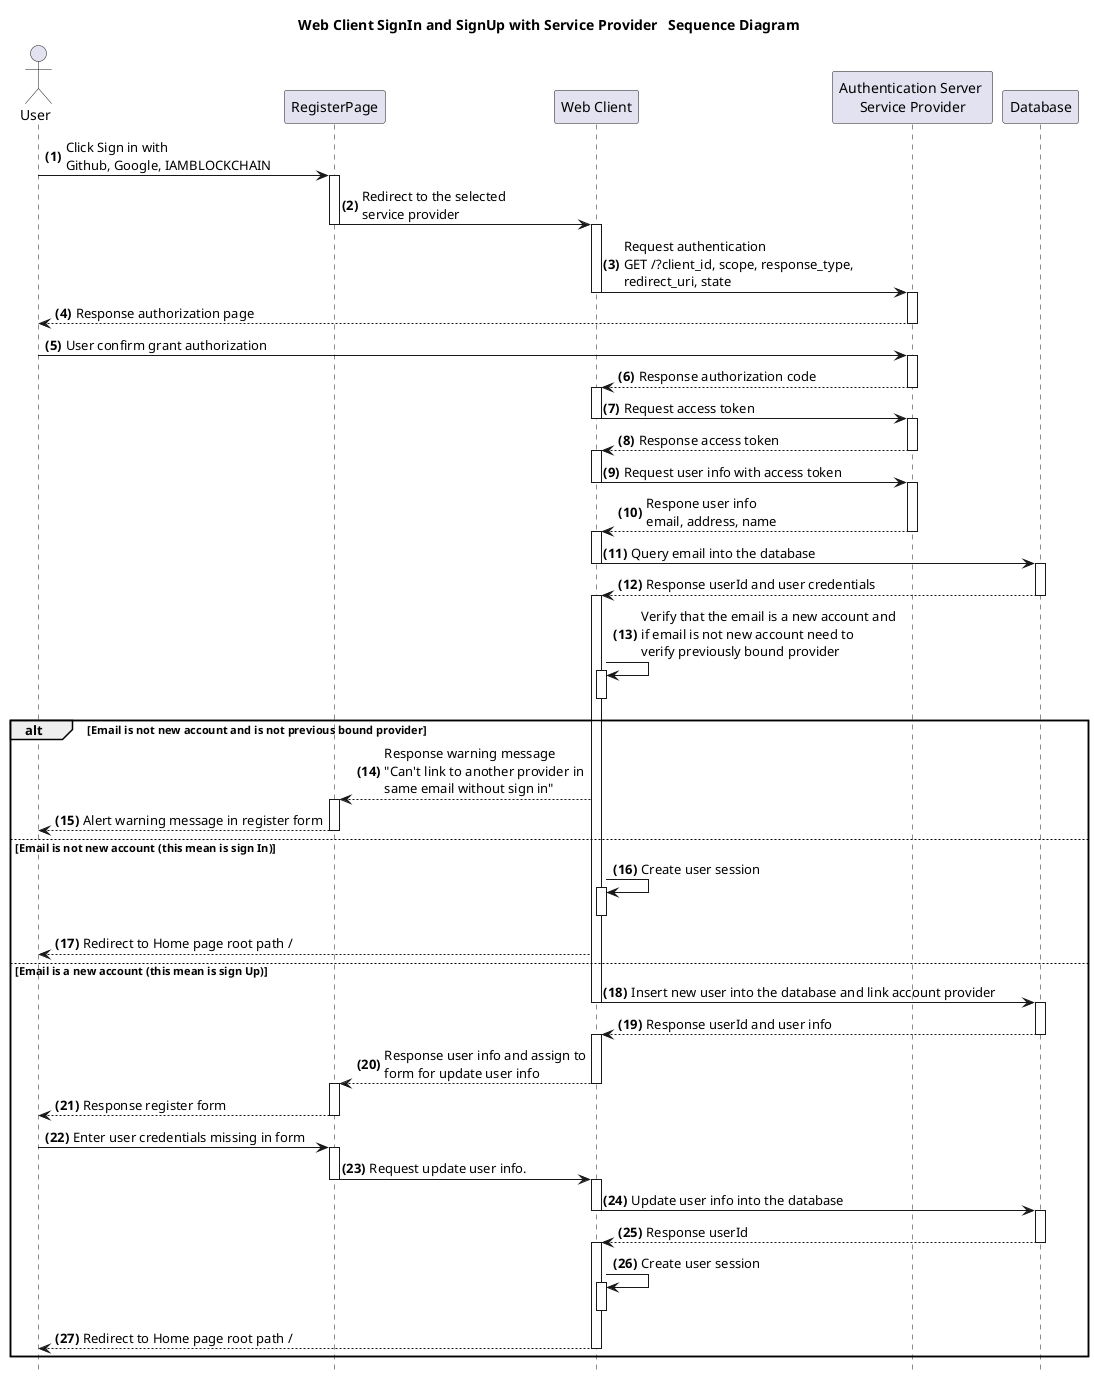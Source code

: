 @startuml Web Client SignIn and SignUp with Service Provider 
title **Web Client SignIn and SignUp with Service Provider  ** Sequence Diagram
hide footbox
Actor User
autonumber "<b>(0)"
User-> RegisterPage ++: Click Sign in with \nGithub, Google, IAMBLOCKCHAIN
"RegisterPage" -> "Web Client" --++: Redirect to the selected\nservice provider 
"Web Client" ->"Authentication Server \nService Provider" --++: Request authentication \nGET /?client_id, scope, response_type, \nredirect_uri, state
"Authentication Server \nService Provider" --> "User" --: Response authorization page
"User" -> "Authentication Server \nService Provider" ++: User confirm grant authorization
"Authentication Server \nService Provider" --> "Web Client" --++:Response authorization code 
"Web Client" -> "Authentication Server \nService Provider" --++: Request access token
"Authentication Server \nService Provider" --> "Web Client" --++: Response access token
"Web Client" -> "Authentication Server \nService Provider" --++: Request user info with access token
"Authentication Server \nService Provider" --> "Web Client" --++: Respone user info\nemail, address, name
"Web Client" -> "Database" --++: Query email into the database
"Database" --> "Web Client" --++: Response userId and user credentials
"Web Client" -> "Web Client" ++--: Verify that the email is a new account and\nif email is not new account need to\nverify previously bound provider 
alt Email is not new account and is not previous bound provider
    "Web Client" --> "RegisterPage"++: Response warning message \n"Can't link to another provider in \nsame email without sign in"
    "RegisterPage" --> "User"--:  Alert warning message in register form
else Email is not new account (this mean is sign In)
    "Web Client" -> "Web Client" ++--: Create user session
    "Web Client" --> "User": Redirect to Home page root path / 
else Email is a new account (this mean is sign Up)
    "Web Client" -> "Database" --++: Insert new user into the database and link account provider
    "Database" --> "Web Client" --++: Response userId and user info 
    "Web Client" --> "RegisterPage" --++: Response user info and assign to \nform for update user info
    "RegisterPage" --> "User" --: Response register form
    "User" -> "RegisterPage" ++: Enter user credentials missing in form 
    "RegisterPage" -> "Web Client" --++:  Request update user info.
    "Web Client" -> "Database" --++: Update user info into the database
    "Database" --> "Web Client" --++: Response userId
    "Web Client" -> "Web Client" ++--: Create user session
    "Web Client" --> "User" --:  Redirect to Home page root path /
end

@enduml
